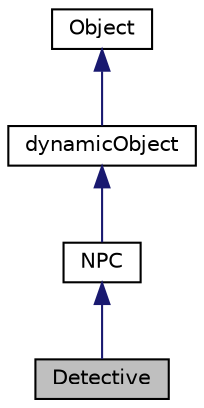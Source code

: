 digraph "Detective"
{
  bgcolor="transparent";
  edge [fontname="Helvetica",fontsize="10",labelfontname="Helvetica",labelfontsize="10"];
  node [fontname="Helvetica",fontsize="10",shape=record];
  Node1 [label="Detective",height=0.2,width=0.4,color="black", fillcolor="grey75", style="filled", fontcolor="black"];
  Node2 -> Node1 [dir="back",color="midnightblue",fontsize="10",style="solid",fontname="Helvetica"];
  Node2 [label="NPC",height=0.2,width=0.4,color="black",URL="$classNPC.html",tooltip="This the NPC class. "];
  Node3 -> Node2 [dir="back",color="midnightblue",fontsize="10",style="solid",fontname="Helvetica"];
  Node3 [label="dynamicObject",height=0.2,width=0.4,color="black",URL="$classdynamicObject.html",tooltip="This class is for the dynamic objects. Mainly used for the crates. "];
  Node4 -> Node3 [dir="back",color="midnightblue",fontsize="10",style="solid",fontname="Helvetica"];
  Node4 [label="Object",height=0.2,width=0.4,color="black",URL="$classObject.html",tooltip="This is the object class that takes in a lot of member variables depending on what is needed like if ..."];
}
